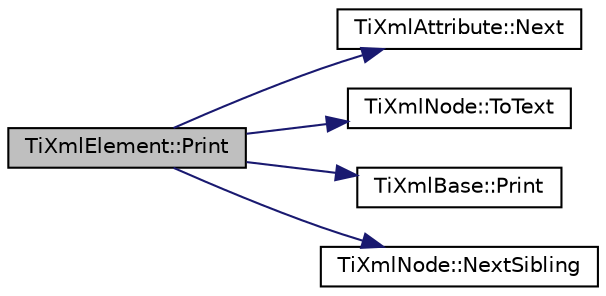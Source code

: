 digraph "TiXmlElement::Print"
{
  edge [fontname="Helvetica",fontsize="10",labelfontname="Helvetica",labelfontsize="10"];
  node [fontname="Helvetica",fontsize="10",shape=record];
  rankdir="LR";
  Node1 [label="TiXmlElement::Print",height=0.2,width=0.4,color="black", fillcolor="grey75", style="filled" fontcolor="black"];
  Node1 -> Node2 [color="midnightblue",fontsize="10",style="solid",fontname="Helvetica"];
  Node2 [label="TiXmlAttribute::Next",height=0.2,width=0.4,color="black", fillcolor="white", style="filled",URL="$d7/d61/class_ti_xml_attribute.html#a776478980776a024f7c2846eec640f65",tooltip="Get the next sibling attribute in the DOM. Returns null at end. "];
  Node1 -> Node3 [color="midnightblue",fontsize="10",style="solid",fontname="Helvetica"];
  Node3 [label="TiXmlNode::ToText",height=0.2,width=0.4,color="black", fillcolor="white", style="filled",URL="$d9/dca/class_ti_xml_node.html#a95a46a52c525992d6b4ee08beb14cd69",tooltip="Cast to a more defined type. Will return null if not of the requested type. "];
  Node1 -> Node4 [color="midnightblue",fontsize="10",style="solid",fontname="Helvetica"];
  Node4 [label="TiXmlBase::Print",height=0.2,width=0.4,color="black", fillcolor="white", style="filled",URL="$dc/d52/class_ti_xml_base.html#a0de56b3f2ef14c65091a3b916437b512"];
  Node1 -> Node5 [color="midnightblue",fontsize="10",style="solid",fontname="Helvetica"];
  Node5 [label="TiXmlNode::NextSibling",height=0.2,width=0.4,color="black", fillcolor="white", style="filled",URL="$d9/dca/class_ti_xml_node.html#af854baeba384f5fe9859f5aee03b548e",tooltip="Navigate to a sibling node. "];
}
